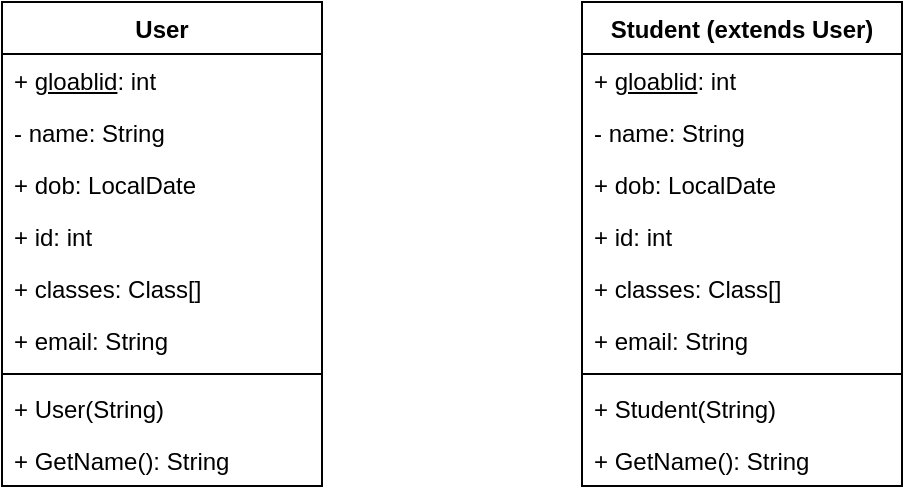 <mxfile version="24.2.1" type="github">
  <diagram id="C5RBs43oDa-KdzZeNtuy" name="Page-1">
    <mxGraphModel dx="806" dy="764" grid="1" gridSize="10" guides="1" tooltips="1" connect="1" arrows="1" fold="1" page="1" pageScale="1" pageWidth="827" pageHeight="1169" math="0" shadow="0">
      <root>
        <mxCell id="WIyWlLk6GJQsqaUBKTNV-0" />
        <mxCell id="WIyWlLk6GJQsqaUBKTNV-1" parent="WIyWlLk6GJQsqaUBKTNV-0" />
        <mxCell id="OzHnN96t171QK025UnE6-0" value="User" style="swimlane;fontStyle=1;align=center;verticalAlign=top;childLayout=stackLayout;horizontal=1;startSize=26;horizontalStack=0;resizeParent=1;resizeParentMax=0;resizeLast=0;collapsible=1;marginBottom=0;whiteSpace=wrap;html=1;" vertex="1" parent="WIyWlLk6GJQsqaUBKTNV-1">
          <mxGeometry x="140" y="120" width="160" height="242" as="geometry" />
        </mxCell>
        <mxCell id="OzHnN96t171QK025UnE6-1" value="+ &lt;u&gt;gloablid&lt;/u&gt;: int" style="text;strokeColor=none;fillColor=none;align=left;verticalAlign=top;spacingLeft=4;spacingRight=4;overflow=hidden;rotatable=0;points=[[0,0.5],[1,0.5]];portConstraint=eastwest;whiteSpace=wrap;html=1;" vertex="1" parent="OzHnN96t171QK025UnE6-0">
          <mxGeometry y="26" width="160" height="26" as="geometry" />
        </mxCell>
        <mxCell id="OzHnN96t171QK025UnE6-6" value="- name: String" style="text;strokeColor=none;fillColor=none;align=left;verticalAlign=top;spacingLeft=4;spacingRight=4;overflow=hidden;rotatable=0;points=[[0,0.5],[1,0.5]];portConstraint=eastwest;whiteSpace=wrap;html=1;" vertex="1" parent="OzHnN96t171QK025UnE6-0">
          <mxGeometry y="52" width="160" height="26" as="geometry" />
        </mxCell>
        <mxCell id="OzHnN96t171QK025UnE6-11" value="+ dob: LocalDate&lt;div&gt;&lt;br&gt;&lt;/div&gt;" style="text;strokeColor=none;fillColor=none;align=left;verticalAlign=top;spacingLeft=4;spacingRight=4;overflow=hidden;rotatable=0;points=[[0,0.5],[1,0.5]];portConstraint=eastwest;whiteSpace=wrap;html=1;" vertex="1" parent="OzHnN96t171QK025UnE6-0">
          <mxGeometry y="78" width="160" height="26" as="geometry" />
        </mxCell>
        <mxCell id="OzHnN96t171QK025UnE6-13" value="+ id: int" style="text;strokeColor=none;fillColor=none;align=left;verticalAlign=top;spacingLeft=4;spacingRight=4;overflow=hidden;rotatable=0;points=[[0,0.5],[1,0.5]];portConstraint=eastwest;whiteSpace=wrap;html=1;" vertex="1" parent="OzHnN96t171QK025UnE6-0">
          <mxGeometry y="104" width="160" height="26" as="geometry" />
        </mxCell>
        <mxCell id="OzHnN96t171QK025UnE6-12" value="+ classes: Class[]" style="text;strokeColor=none;fillColor=none;align=left;verticalAlign=top;spacingLeft=4;spacingRight=4;overflow=hidden;rotatable=0;points=[[0,0.5],[1,0.5]];portConstraint=eastwest;whiteSpace=wrap;html=1;" vertex="1" parent="OzHnN96t171QK025UnE6-0">
          <mxGeometry y="130" width="160" height="26" as="geometry" />
        </mxCell>
        <mxCell id="OzHnN96t171QK025UnE6-14" value="+ email: String" style="text;strokeColor=none;fillColor=none;align=left;verticalAlign=top;spacingLeft=4;spacingRight=4;overflow=hidden;rotatable=0;points=[[0,0.5],[1,0.5]];portConstraint=eastwest;whiteSpace=wrap;html=1;" vertex="1" parent="OzHnN96t171QK025UnE6-0">
          <mxGeometry y="156" width="160" height="26" as="geometry" />
        </mxCell>
        <mxCell id="OzHnN96t171QK025UnE6-2" value="" style="line;strokeWidth=1;fillColor=none;align=left;verticalAlign=middle;spacingTop=-1;spacingLeft=3;spacingRight=3;rotatable=0;labelPosition=right;points=[];portConstraint=eastwest;strokeColor=inherit;" vertex="1" parent="OzHnN96t171QK025UnE6-0">
          <mxGeometry y="182" width="160" height="8" as="geometry" />
        </mxCell>
        <mxCell id="OzHnN96t171QK025UnE6-3" value="+ User(String)" style="text;strokeColor=none;fillColor=none;align=left;verticalAlign=top;spacingLeft=4;spacingRight=4;overflow=hidden;rotatable=0;points=[[0,0.5],[1,0.5]];portConstraint=eastwest;whiteSpace=wrap;html=1;" vertex="1" parent="OzHnN96t171QK025UnE6-0">
          <mxGeometry y="190" width="160" height="26" as="geometry" />
        </mxCell>
        <mxCell id="OzHnN96t171QK025UnE6-15" value="+ GetName(): String" style="text;strokeColor=none;fillColor=none;align=left;verticalAlign=top;spacingLeft=4;spacingRight=4;overflow=hidden;rotatable=0;points=[[0,0.5],[1,0.5]];portConstraint=eastwest;whiteSpace=wrap;html=1;" vertex="1" parent="OzHnN96t171QK025UnE6-0">
          <mxGeometry y="216" width="160" height="26" as="geometry" />
        </mxCell>
        <mxCell id="OzHnN96t171QK025UnE6-16" value="Student (extends User)" style="swimlane;fontStyle=1;align=center;verticalAlign=top;childLayout=stackLayout;horizontal=1;startSize=26;horizontalStack=0;resizeParent=1;resizeParentMax=0;resizeLast=0;collapsible=1;marginBottom=0;whiteSpace=wrap;html=1;" vertex="1" parent="WIyWlLk6GJQsqaUBKTNV-1">
          <mxGeometry x="430" y="120" width="160" height="242" as="geometry" />
        </mxCell>
        <mxCell id="OzHnN96t171QK025UnE6-17" value="+ &lt;u&gt;gloablid&lt;/u&gt;: int" style="text;strokeColor=none;fillColor=none;align=left;verticalAlign=top;spacingLeft=4;spacingRight=4;overflow=hidden;rotatable=0;points=[[0,0.5],[1,0.5]];portConstraint=eastwest;whiteSpace=wrap;html=1;" vertex="1" parent="OzHnN96t171QK025UnE6-16">
          <mxGeometry y="26" width="160" height="26" as="geometry" />
        </mxCell>
        <mxCell id="OzHnN96t171QK025UnE6-18" value="- name: String" style="text;strokeColor=none;fillColor=none;align=left;verticalAlign=top;spacingLeft=4;spacingRight=4;overflow=hidden;rotatable=0;points=[[0,0.5],[1,0.5]];portConstraint=eastwest;whiteSpace=wrap;html=1;" vertex="1" parent="OzHnN96t171QK025UnE6-16">
          <mxGeometry y="52" width="160" height="26" as="geometry" />
        </mxCell>
        <mxCell id="OzHnN96t171QK025UnE6-19" value="+ dob: LocalDate&lt;div&gt;&lt;br&gt;&lt;/div&gt;" style="text;strokeColor=none;fillColor=none;align=left;verticalAlign=top;spacingLeft=4;spacingRight=4;overflow=hidden;rotatable=0;points=[[0,0.5],[1,0.5]];portConstraint=eastwest;whiteSpace=wrap;html=1;" vertex="1" parent="OzHnN96t171QK025UnE6-16">
          <mxGeometry y="78" width="160" height="26" as="geometry" />
        </mxCell>
        <mxCell id="OzHnN96t171QK025UnE6-20" value="+ id: int" style="text;strokeColor=none;fillColor=none;align=left;verticalAlign=top;spacingLeft=4;spacingRight=4;overflow=hidden;rotatable=0;points=[[0,0.5],[1,0.5]];portConstraint=eastwest;whiteSpace=wrap;html=1;" vertex="1" parent="OzHnN96t171QK025UnE6-16">
          <mxGeometry y="104" width="160" height="26" as="geometry" />
        </mxCell>
        <mxCell id="OzHnN96t171QK025UnE6-21" value="+ classes: Class[]" style="text;strokeColor=none;fillColor=none;align=left;verticalAlign=top;spacingLeft=4;spacingRight=4;overflow=hidden;rotatable=0;points=[[0,0.5],[1,0.5]];portConstraint=eastwest;whiteSpace=wrap;html=1;" vertex="1" parent="OzHnN96t171QK025UnE6-16">
          <mxGeometry y="130" width="160" height="26" as="geometry" />
        </mxCell>
        <mxCell id="OzHnN96t171QK025UnE6-22" value="+ email: String" style="text;strokeColor=none;fillColor=none;align=left;verticalAlign=top;spacingLeft=4;spacingRight=4;overflow=hidden;rotatable=0;points=[[0,0.5],[1,0.5]];portConstraint=eastwest;whiteSpace=wrap;html=1;" vertex="1" parent="OzHnN96t171QK025UnE6-16">
          <mxGeometry y="156" width="160" height="26" as="geometry" />
        </mxCell>
        <mxCell id="OzHnN96t171QK025UnE6-23" value="" style="line;strokeWidth=1;fillColor=none;align=left;verticalAlign=middle;spacingTop=-1;spacingLeft=3;spacingRight=3;rotatable=0;labelPosition=right;points=[];portConstraint=eastwest;strokeColor=inherit;" vertex="1" parent="OzHnN96t171QK025UnE6-16">
          <mxGeometry y="182" width="160" height="8" as="geometry" />
        </mxCell>
        <mxCell id="OzHnN96t171QK025UnE6-24" value="+ Student(String)" style="text;strokeColor=none;fillColor=none;align=left;verticalAlign=top;spacingLeft=4;spacingRight=4;overflow=hidden;rotatable=0;points=[[0,0.5],[1,0.5]];portConstraint=eastwest;whiteSpace=wrap;html=1;" vertex="1" parent="OzHnN96t171QK025UnE6-16">
          <mxGeometry y="190" width="160" height="26" as="geometry" />
        </mxCell>
        <mxCell id="OzHnN96t171QK025UnE6-25" value="+ GetName(): String" style="text;strokeColor=none;fillColor=none;align=left;verticalAlign=top;spacingLeft=4;spacingRight=4;overflow=hidden;rotatable=0;points=[[0,0.5],[1,0.5]];portConstraint=eastwest;whiteSpace=wrap;html=1;" vertex="1" parent="OzHnN96t171QK025UnE6-16">
          <mxGeometry y="216" width="160" height="26" as="geometry" />
        </mxCell>
      </root>
    </mxGraphModel>
  </diagram>
</mxfile>

